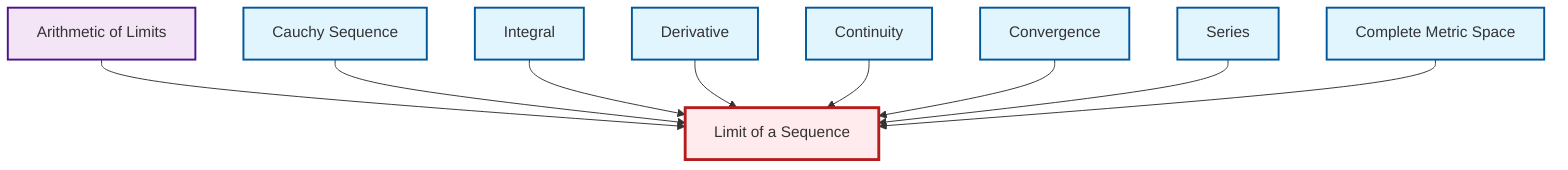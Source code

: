 graph TD
    classDef definition fill:#e1f5fe,stroke:#01579b,stroke-width:2px
    classDef theorem fill:#f3e5f5,stroke:#4a148c,stroke-width:2px
    classDef axiom fill:#fff3e0,stroke:#e65100,stroke-width:2px
    classDef example fill:#e8f5e9,stroke:#1b5e20,stroke-width:2px
    classDef current fill:#ffebee,stroke:#b71c1c,stroke-width:3px
    def-convergence["Convergence"]:::definition
    def-limit["Limit of a Sequence"]:::definition
    def-cauchy-sequence["Cauchy Sequence"]:::definition
    def-derivative["Derivative"]:::definition
    def-continuity["Continuity"]:::definition
    def-complete-metric-space["Complete Metric Space"]:::definition
    def-series["Series"]:::definition
    def-integral["Integral"]:::definition
    thm-limit-arithmetic["Arithmetic of Limits"]:::theorem
    thm-limit-arithmetic --> def-limit
    def-cauchy-sequence --> def-limit
    def-integral --> def-limit
    def-derivative --> def-limit
    def-continuity --> def-limit
    def-convergence --> def-limit
    def-series --> def-limit
    def-complete-metric-space --> def-limit
    class def-limit current
